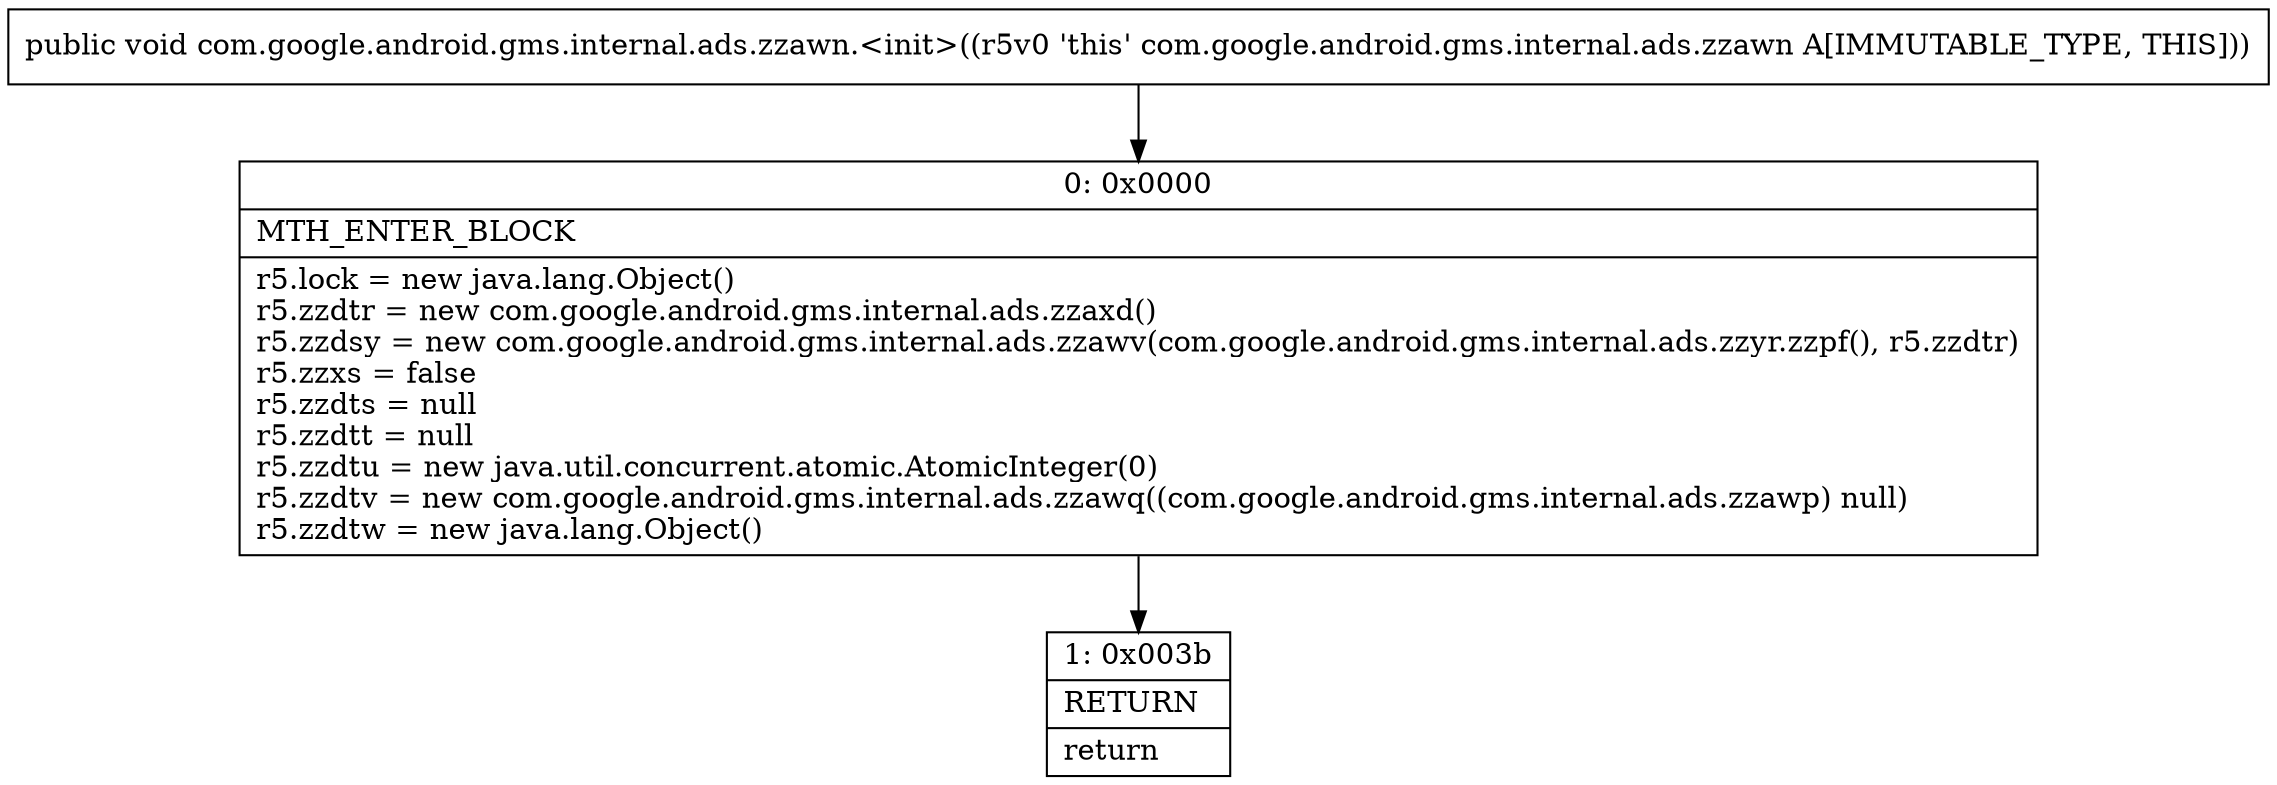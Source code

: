 digraph "CFG forcom.google.android.gms.internal.ads.zzawn.\<init\>()V" {
Node_0 [shape=record,label="{0\:\ 0x0000|MTH_ENTER_BLOCK\l|r5.lock = new java.lang.Object()\lr5.zzdtr = new com.google.android.gms.internal.ads.zzaxd()\lr5.zzdsy = new com.google.android.gms.internal.ads.zzawv(com.google.android.gms.internal.ads.zzyr.zzpf(), r5.zzdtr)\lr5.zzxs = false\lr5.zzdts = null\lr5.zzdtt = null\lr5.zzdtu = new java.util.concurrent.atomic.AtomicInteger(0)\lr5.zzdtv = new com.google.android.gms.internal.ads.zzawq((com.google.android.gms.internal.ads.zzawp) null)\lr5.zzdtw = new java.lang.Object()\l}"];
Node_1 [shape=record,label="{1\:\ 0x003b|RETURN\l|return\l}"];
MethodNode[shape=record,label="{public void com.google.android.gms.internal.ads.zzawn.\<init\>((r5v0 'this' com.google.android.gms.internal.ads.zzawn A[IMMUTABLE_TYPE, THIS])) }"];
MethodNode -> Node_0;
Node_0 -> Node_1;
}

